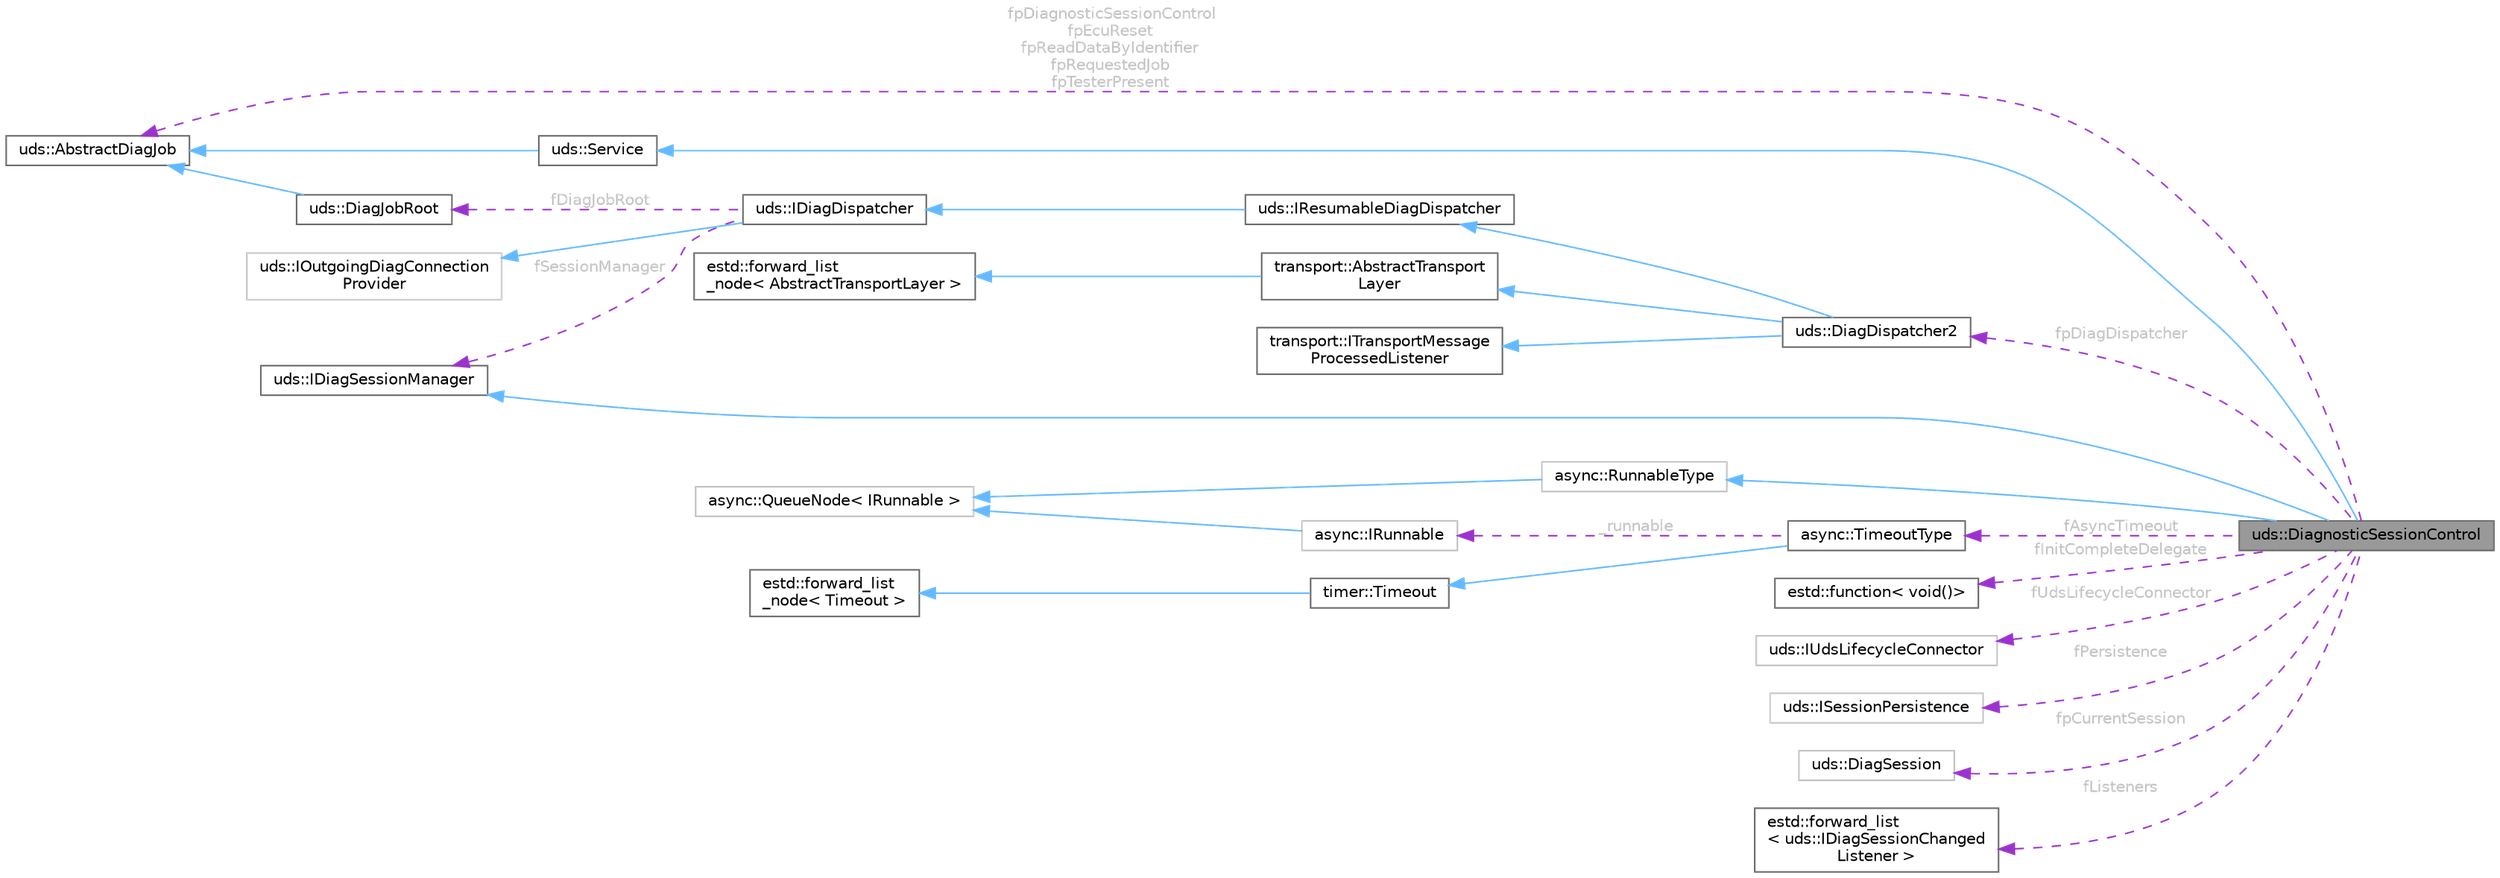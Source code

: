 digraph "uds::DiagnosticSessionControl"
{
 // LATEX_PDF_SIZE
  bgcolor="transparent";
  edge [fontname=Helvetica,fontsize=10,labelfontname=Helvetica,labelfontsize=10];
  node [fontname=Helvetica,fontsize=10,shape=box,height=0.2,width=0.4];
  rankdir="LR";
  Node1 [id="Node000001",label="uds::DiagnosticSessionControl",height=0.2,width=0.4,color="gray40", fillcolor="grey60", style="filled", fontcolor="black",tooltip=" "];
  Node2 -> Node1 [id="edge1_Node000001_Node000002",dir="back",color="steelblue1",style="solid",tooltip=" "];
  Node2 [id="Node000002",label="uds::Service",height=0.2,width=0.4,color="gray40", fillcolor="white", style="filled",URL="$dc/d32/classuds_1_1Service.html",tooltip=" "];
  Node3 -> Node2 [id="edge2_Node000002_Node000003",dir="back",color="steelblue1",style="solid",tooltip=" "];
  Node3 [id="Node000003",label="uds::AbstractDiagJob",height=0.2,width=0.4,color="gray40", fillcolor="white", style="filled",URL="$dc/ddf/classuds_1_1AbstractDiagJob.html",tooltip=" "];
  Node4 -> Node1 [id="edge3_Node000001_Node000004",dir="back",color="steelblue1",style="solid",tooltip=" "];
  Node4 [id="Node000004",label="uds::IDiagSessionManager",height=0.2,width=0.4,color="gray40", fillcolor="white", style="filled",URL="$dd/da2/classuds_1_1IDiagSessionManager.html",tooltip=" "];
  Node5 -> Node1 [id="edge4_Node000001_Node000005",dir="back",color="steelblue1",style="solid",tooltip=" "];
  Node5 [id="Node000005",label="async::RunnableType",height=0.2,width=0.4,color="grey75", fillcolor="white", style="filled",URL="$d7/db0/classasync_1_1IRunnable.html",tooltip=" "];
  Node6 -> Node5 [id="edge5_Node000005_Node000006",dir="back",color="steelblue1",style="solid",tooltip=" "];
  Node6 [id="Node000006",label="async::QueueNode\< IRunnable \>",height=0.2,width=0.4,color="grey75", fillcolor="white", style="filled",URL="$d1/dcc/classasync_1_1QueueNode.html",tooltip=" "];
  Node7 -> Node1 [id="edge6_Node000001_Node000007",dir="back",color="darkorchid3",style="dashed",tooltip=" ",label=" fInitCompleteDelegate",fontcolor="grey" ];
  Node7 [id="Node000007",label="estd::function\< void()\>",height=0.2,width=0.4,color="gray40", fillcolor="white", style="filled",URL="$d9/d1f/structestd_1_1function.html",tooltip=" "];
  Node8 -> Node1 [id="edge7_Node000001_Node000008",dir="back",color="darkorchid3",style="dashed",tooltip=" ",label=" fUdsLifecycleConnector",fontcolor="grey" ];
  Node8 [id="Node000008",label="uds::IUdsLifecycleConnector",height=0.2,width=0.4,color="grey75", fillcolor="white", style="filled",URL="$d8/d01/classuds_1_1IUdsLifecycleConnector.html",tooltip=" "];
  Node9 -> Node1 [id="edge8_Node000001_Node000009",dir="back",color="darkorchid3",style="dashed",tooltip=" ",label=" fPersistence",fontcolor="grey" ];
  Node9 [id="Node000009",label="uds::ISessionPersistence",height=0.2,width=0.4,color="grey75", fillcolor="white", style="filled",URL="$d6/d23/classuds_1_1ISessionPersistence.html",tooltip=" "];
  Node10 -> Node1 [id="edge9_Node000001_Node000010",dir="back",color="darkorchid3",style="dashed",tooltip=" ",label=" fpDiagDispatcher",fontcolor="grey" ];
  Node10 [id="Node000010",label="uds::DiagDispatcher2",height=0.2,width=0.4,color="gray40", fillcolor="white", style="filled",URL="$d4/db8/classuds_1_1DiagDispatcher2.html",tooltip=" "];
  Node11 -> Node10 [id="edge10_Node000010_Node000011",dir="back",color="steelblue1",style="solid",tooltip=" "];
  Node11 [id="Node000011",label="uds::IResumableDiagDispatcher",height=0.2,width=0.4,color="gray40", fillcolor="white", style="filled",URL="$d9/d0f/classuds_1_1IResumableDiagDispatcher.html",tooltip=" "];
  Node12 -> Node11 [id="edge11_Node000011_Node000012",dir="back",color="steelblue1",style="solid",tooltip=" "];
  Node12 [id="Node000012",label="uds::IDiagDispatcher",height=0.2,width=0.4,color="gray40", fillcolor="white", style="filled",URL="$db/dfe/classuds_1_1IDiagDispatcher.html",tooltip=" "];
  Node13 -> Node12 [id="edge12_Node000012_Node000013",dir="back",color="steelblue1",style="solid",tooltip=" "];
  Node13 [id="Node000013",label="uds::IOutgoingDiagConnection\lProvider",height=0.2,width=0.4,color="grey75", fillcolor="white", style="filled",URL="$d6/d7d/classuds_1_1IOutgoingDiagConnectionProvider.html",tooltip=" "];
  Node14 -> Node12 [id="edge13_Node000012_Node000014",dir="back",color="darkorchid3",style="dashed",tooltip=" ",label=" fDiagJobRoot",fontcolor="grey" ];
  Node14 [id="Node000014",label="uds::DiagJobRoot",height=0.2,width=0.4,color="gray40", fillcolor="white", style="filled",URL="$d1/d4e/classuds_1_1DiagJobRoot.html",tooltip=" "];
  Node3 -> Node14 [id="edge14_Node000014_Node000003",dir="back",color="steelblue1",style="solid",tooltip=" "];
  Node4 -> Node12 [id="edge15_Node000012_Node000004",dir="back",color="darkorchid3",style="dashed",tooltip=" ",label=" fSessionManager",fontcolor="grey" ];
  Node15 -> Node10 [id="edge16_Node000010_Node000015",dir="back",color="steelblue1",style="solid",tooltip=" "];
  Node15 [id="Node000015",label="transport::AbstractTransport\lLayer",height=0.2,width=0.4,color="gray40", fillcolor="white", style="filled",URL="$dc/d15/classtransport_1_1AbstractTransportLayer.html",tooltip=" "];
  Node16 -> Node15 [id="edge17_Node000015_Node000016",dir="back",color="steelblue1",style="solid",tooltip=" "];
  Node16 [id="Node000016",label="estd::forward_list\l_node\< AbstractTransportLayer \>",height=0.2,width=0.4,color="gray40", fillcolor="white", style="filled",URL="$d7/d3f/classestd_1_1forward__list__node.html",tooltip=" "];
  Node17 -> Node10 [id="edge18_Node000010_Node000017",dir="back",color="steelblue1",style="solid",tooltip=" "];
  Node17 [id="Node000017",label="transport::ITransportMessage\lProcessedListener",height=0.2,width=0.4,color="gray40", fillcolor="white", style="filled",URL="$d2/dc5/classtransport_1_1ITransportMessageProcessedListener.html",tooltip=" "];
  Node18 -> Node1 [id="edge19_Node000001_Node000018",dir="back",color="darkorchid3",style="dashed",tooltip=" ",label=" fpCurrentSession",fontcolor="grey" ];
  Node18 [id="Node000018",label="uds::DiagSession",height=0.2,width=0.4,color="grey75", fillcolor="white", style="filled",URL="$d4/d35/classuds_1_1DiagSession.html",tooltip=" "];
  Node3 -> Node1 [id="edge20_Node000001_Node000003",dir="back",color="darkorchid3",style="dashed",tooltip=" ",label=" fpDiagnosticSessionControl\nfpEcuReset\nfpReadDataByIdentifier\nfpRequestedJob\nfpTesterPresent",fontcolor="grey" ];
  Node19 -> Node1 [id="edge21_Node000001_Node000019",dir="back",color="darkorchid3",style="dashed",tooltip=" ",label=" fAsyncTimeout",fontcolor="grey" ];
  Node19 [id="Node000019",label="async::TimeoutType",height=0.2,width=0.4,color="gray40", fillcolor="white", style="filled",URL="$d8/d32/structasync_1_1TimeoutType.html",tooltip=" "];
  Node20 -> Node19 [id="edge22_Node000019_Node000020",dir="back",color="steelblue1",style="solid",tooltip=" "];
  Node20 [id="Node000020",label="timer::Timeout",height=0.2,width=0.4,color="gray40", fillcolor="white", style="filled",URL="$dd/d16/structtimer_1_1Timeout.html",tooltip=" "];
  Node21 -> Node20 [id="edge23_Node000020_Node000021",dir="back",color="steelblue1",style="solid",tooltip=" "];
  Node21 [id="Node000021",label="estd::forward_list\l_node\< Timeout \>",height=0.2,width=0.4,color="gray40", fillcolor="white", style="filled",URL="$d7/d3f/classestd_1_1forward__list__node.html",tooltip=" "];
  Node22 -> Node19 [id="edge24_Node000019_Node000022",dir="back",color="darkorchid3",style="dashed",tooltip=" ",label=" _runnable",fontcolor="grey" ];
  Node22 [id="Node000022",label="async::IRunnable",height=0.2,width=0.4,color="grey75", fillcolor="white", style="filled",URL="$d7/db0/classasync_1_1IRunnable.html",tooltip=" "];
  Node6 -> Node22 [id="edge25_Node000022_Node000006",dir="back",color="steelblue1",style="solid",tooltip=" "];
  Node23 -> Node1 [id="edge26_Node000001_Node000023",dir="back",color="darkorchid3",style="dashed",tooltip=" ",label=" fListeners",fontcolor="grey" ];
  Node23 [id="Node000023",label="estd::forward_list\l\< uds::IDiagSessionChanged\lListener \>",height=0.2,width=0.4,color="gray40", fillcolor="white", style="filled",URL="$dd/d35/classestd_1_1forward__list.html",tooltip=" "];
}
